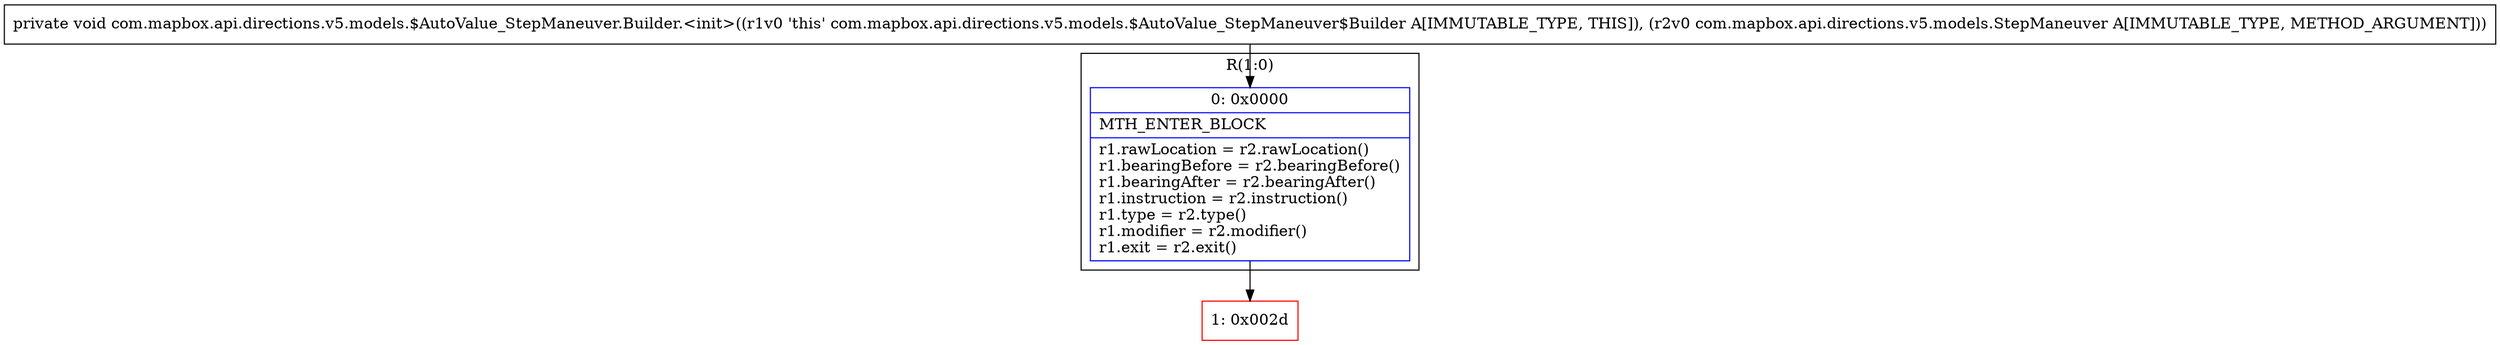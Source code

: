 digraph "CFG forcom.mapbox.api.directions.v5.models.$AutoValue_StepManeuver.Builder.\<init\>(Lcom\/mapbox\/api\/directions\/v5\/models\/StepManeuver;)V" {
subgraph cluster_Region_1621238037 {
label = "R(1:0)";
node [shape=record,color=blue];
Node_0 [shape=record,label="{0\:\ 0x0000|MTH_ENTER_BLOCK\l|r1.rawLocation = r2.rawLocation()\lr1.bearingBefore = r2.bearingBefore()\lr1.bearingAfter = r2.bearingAfter()\lr1.instruction = r2.instruction()\lr1.type = r2.type()\lr1.modifier = r2.modifier()\lr1.exit = r2.exit()\l}"];
}
Node_1 [shape=record,color=red,label="{1\:\ 0x002d}"];
MethodNode[shape=record,label="{private void com.mapbox.api.directions.v5.models.$AutoValue_StepManeuver.Builder.\<init\>((r1v0 'this' com.mapbox.api.directions.v5.models.$AutoValue_StepManeuver$Builder A[IMMUTABLE_TYPE, THIS]), (r2v0 com.mapbox.api.directions.v5.models.StepManeuver A[IMMUTABLE_TYPE, METHOD_ARGUMENT])) }"];
MethodNode -> Node_0;
Node_0 -> Node_1;
}

